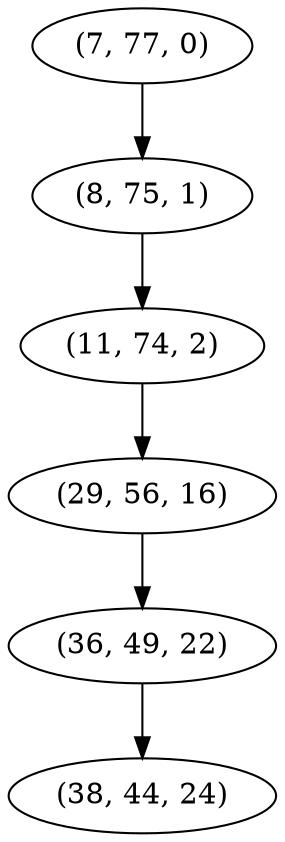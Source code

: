 digraph tree {
    "(7, 77, 0)";
    "(8, 75, 1)";
    "(11, 74, 2)";
    "(29, 56, 16)";
    "(36, 49, 22)";
    "(38, 44, 24)";
    "(7, 77, 0)" -> "(8, 75, 1)";
    "(8, 75, 1)" -> "(11, 74, 2)";
    "(11, 74, 2)" -> "(29, 56, 16)";
    "(29, 56, 16)" -> "(36, 49, 22)";
    "(36, 49, 22)" -> "(38, 44, 24)";
}
